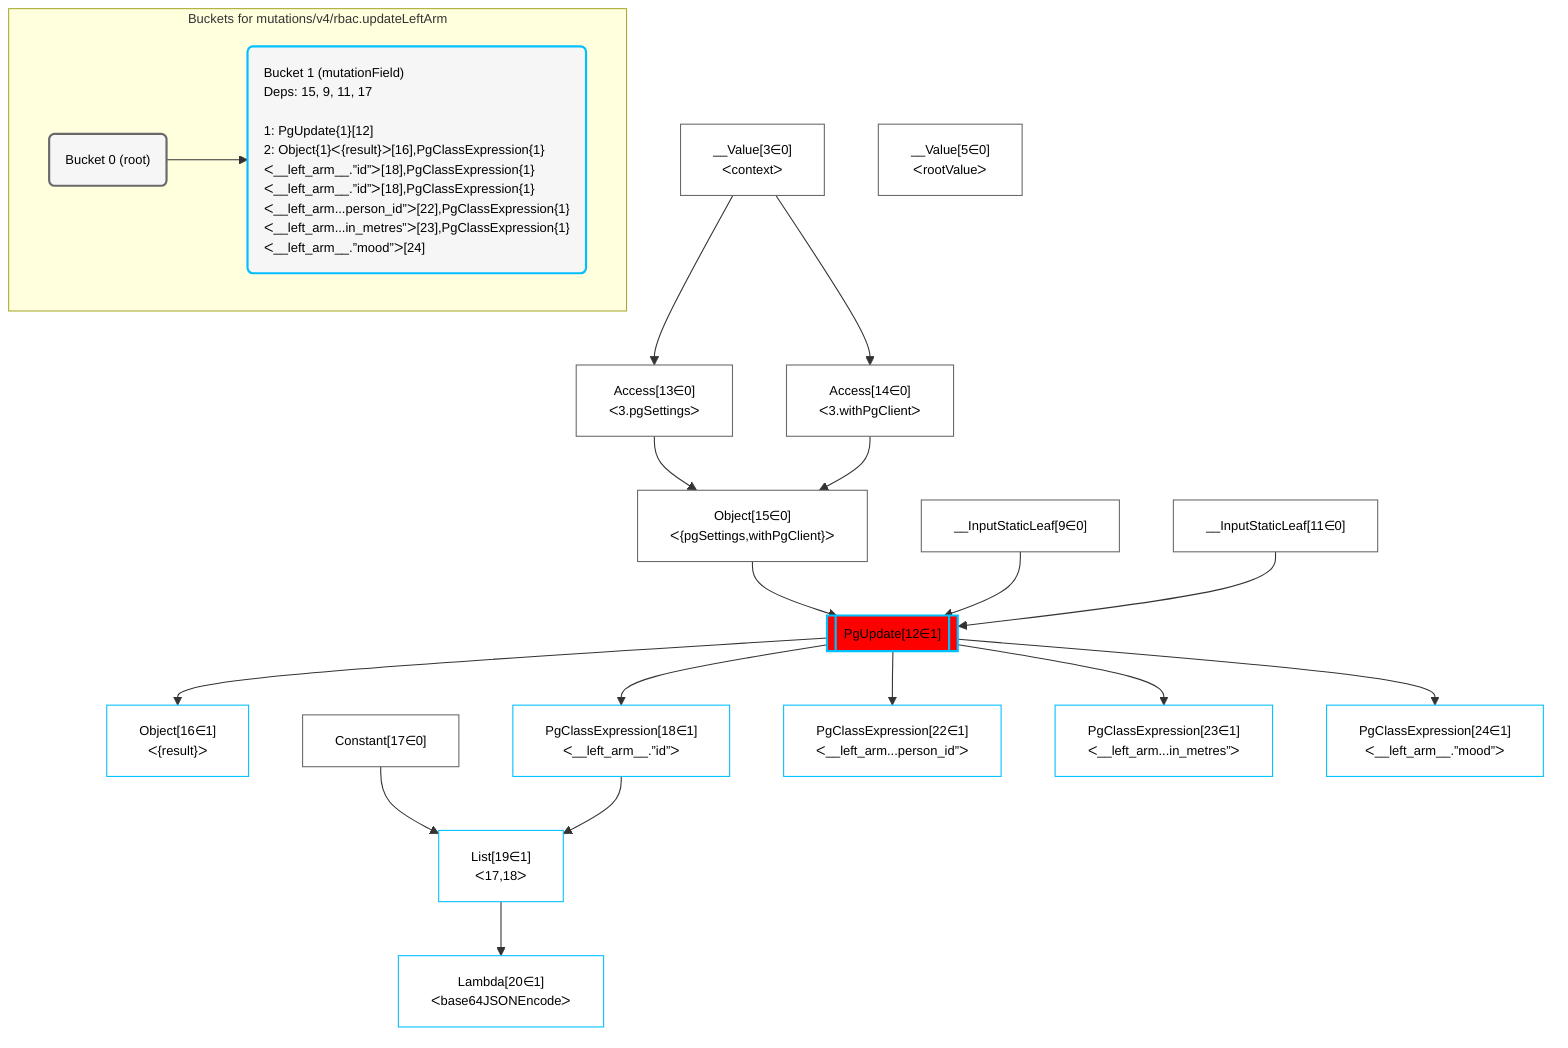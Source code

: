 %%{init: {'themeVariables': { 'fontSize': '12px'}}}%%
graph TD
    classDef path fill:#eee,stroke:#000,color:#000
    classDef plan fill:#fff,stroke-width:1px,color:#000
    classDef itemplan fill:#fff,stroke-width:2px,color:#000
    classDef sideeffectplan fill:#f00,stroke-width:2px,color:#000
    classDef bucket fill:#f6f6f6,color:#000,stroke-width:2px,text-align:left


    %% define steps
    __Value3["__Value[3∈0]<br />ᐸcontextᐳ"]:::plan
    __Value5["__Value[5∈0]<br />ᐸrootValueᐳ"]:::plan
    __InputStaticLeaf9["__InputStaticLeaf[9∈0]"]:::plan
    __InputStaticLeaf11["__InputStaticLeaf[11∈0]"]:::plan
    Access13["Access[13∈0]<br />ᐸ3.pgSettingsᐳ"]:::plan
    Access14["Access[14∈0]<br />ᐸ3.withPgClientᐳ"]:::plan
    Object15["Object[15∈0]<br />ᐸ{pgSettings,withPgClient}ᐳ"]:::plan
    PgUpdate12[["PgUpdate[12∈1]"]]:::sideeffectplan
    Object16["Object[16∈1]<br />ᐸ{result}ᐳ"]:::plan
    Constant17["Constant[17∈0]"]:::plan
    PgClassExpression18["PgClassExpression[18∈1]<br />ᐸ__left_arm__.”id”ᐳ"]:::plan
    List19["List[19∈1]<br />ᐸ17,18ᐳ"]:::plan
    Lambda20["Lambda[20∈1]<br />ᐸbase64JSONEncodeᐳ"]:::plan
    PgClassExpression22["PgClassExpression[22∈1]<br />ᐸ__left_arm...person_id”ᐳ"]:::plan
    PgClassExpression23["PgClassExpression[23∈1]<br />ᐸ__left_arm...in_metres”ᐳ"]:::plan
    PgClassExpression24["PgClassExpression[24∈1]<br />ᐸ__left_arm__.”mood”ᐳ"]:::plan

    %% plan dependencies
    __Value3 --> Access13
    __Value3 --> Access14
    Access13 & Access14 --> Object15
    Object15 & __InputStaticLeaf9 & __InputStaticLeaf11 --> PgUpdate12
    PgUpdate12 --> Object16
    PgUpdate12 --> PgClassExpression18
    Constant17 & PgClassExpression18 --> List19
    List19 --> Lambda20
    PgUpdate12 --> PgClassExpression22
    PgUpdate12 --> PgClassExpression23
    PgUpdate12 --> PgClassExpression24

    subgraph "Buckets for mutations/v4/rbac.updateLeftArm"
    Bucket0("Bucket 0 (root)"):::bucket
    classDef bucket0 stroke:#696969
    class Bucket0,__Value3,__Value5,__InputStaticLeaf9,__InputStaticLeaf11,Access13,Access14,Object15,Constant17 bucket0
    Bucket1("Bucket 1 (mutationField)<br />Deps: 15, 9, 11, 17<br /><br />1: PgUpdate{1}[12]<br />2: Object{1}ᐸ{result}ᐳ[16],PgClassExpression{1}ᐸ__left_arm__.”id”ᐳ[18],PgClassExpression{1}ᐸ__left_arm__.”id”ᐳ[18],PgClassExpression{1}ᐸ__left_arm...person_id”ᐳ[22],PgClassExpression{1}ᐸ__left_arm...in_metres”ᐳ[23],PgClassExpression{1}ᐸ__left_arm__.”mood”ᐳ[24]"):::bucket
    classDef bucket1 stroke:#00bfff
    class Bucket1,PgUpdate12,Object16,PgClassExpression18,List19,Lambda20,PgClassExpression22,PgClassExpression23,PgClassExpression24 bucket1
    Bucket0 --> Bucket1
    end